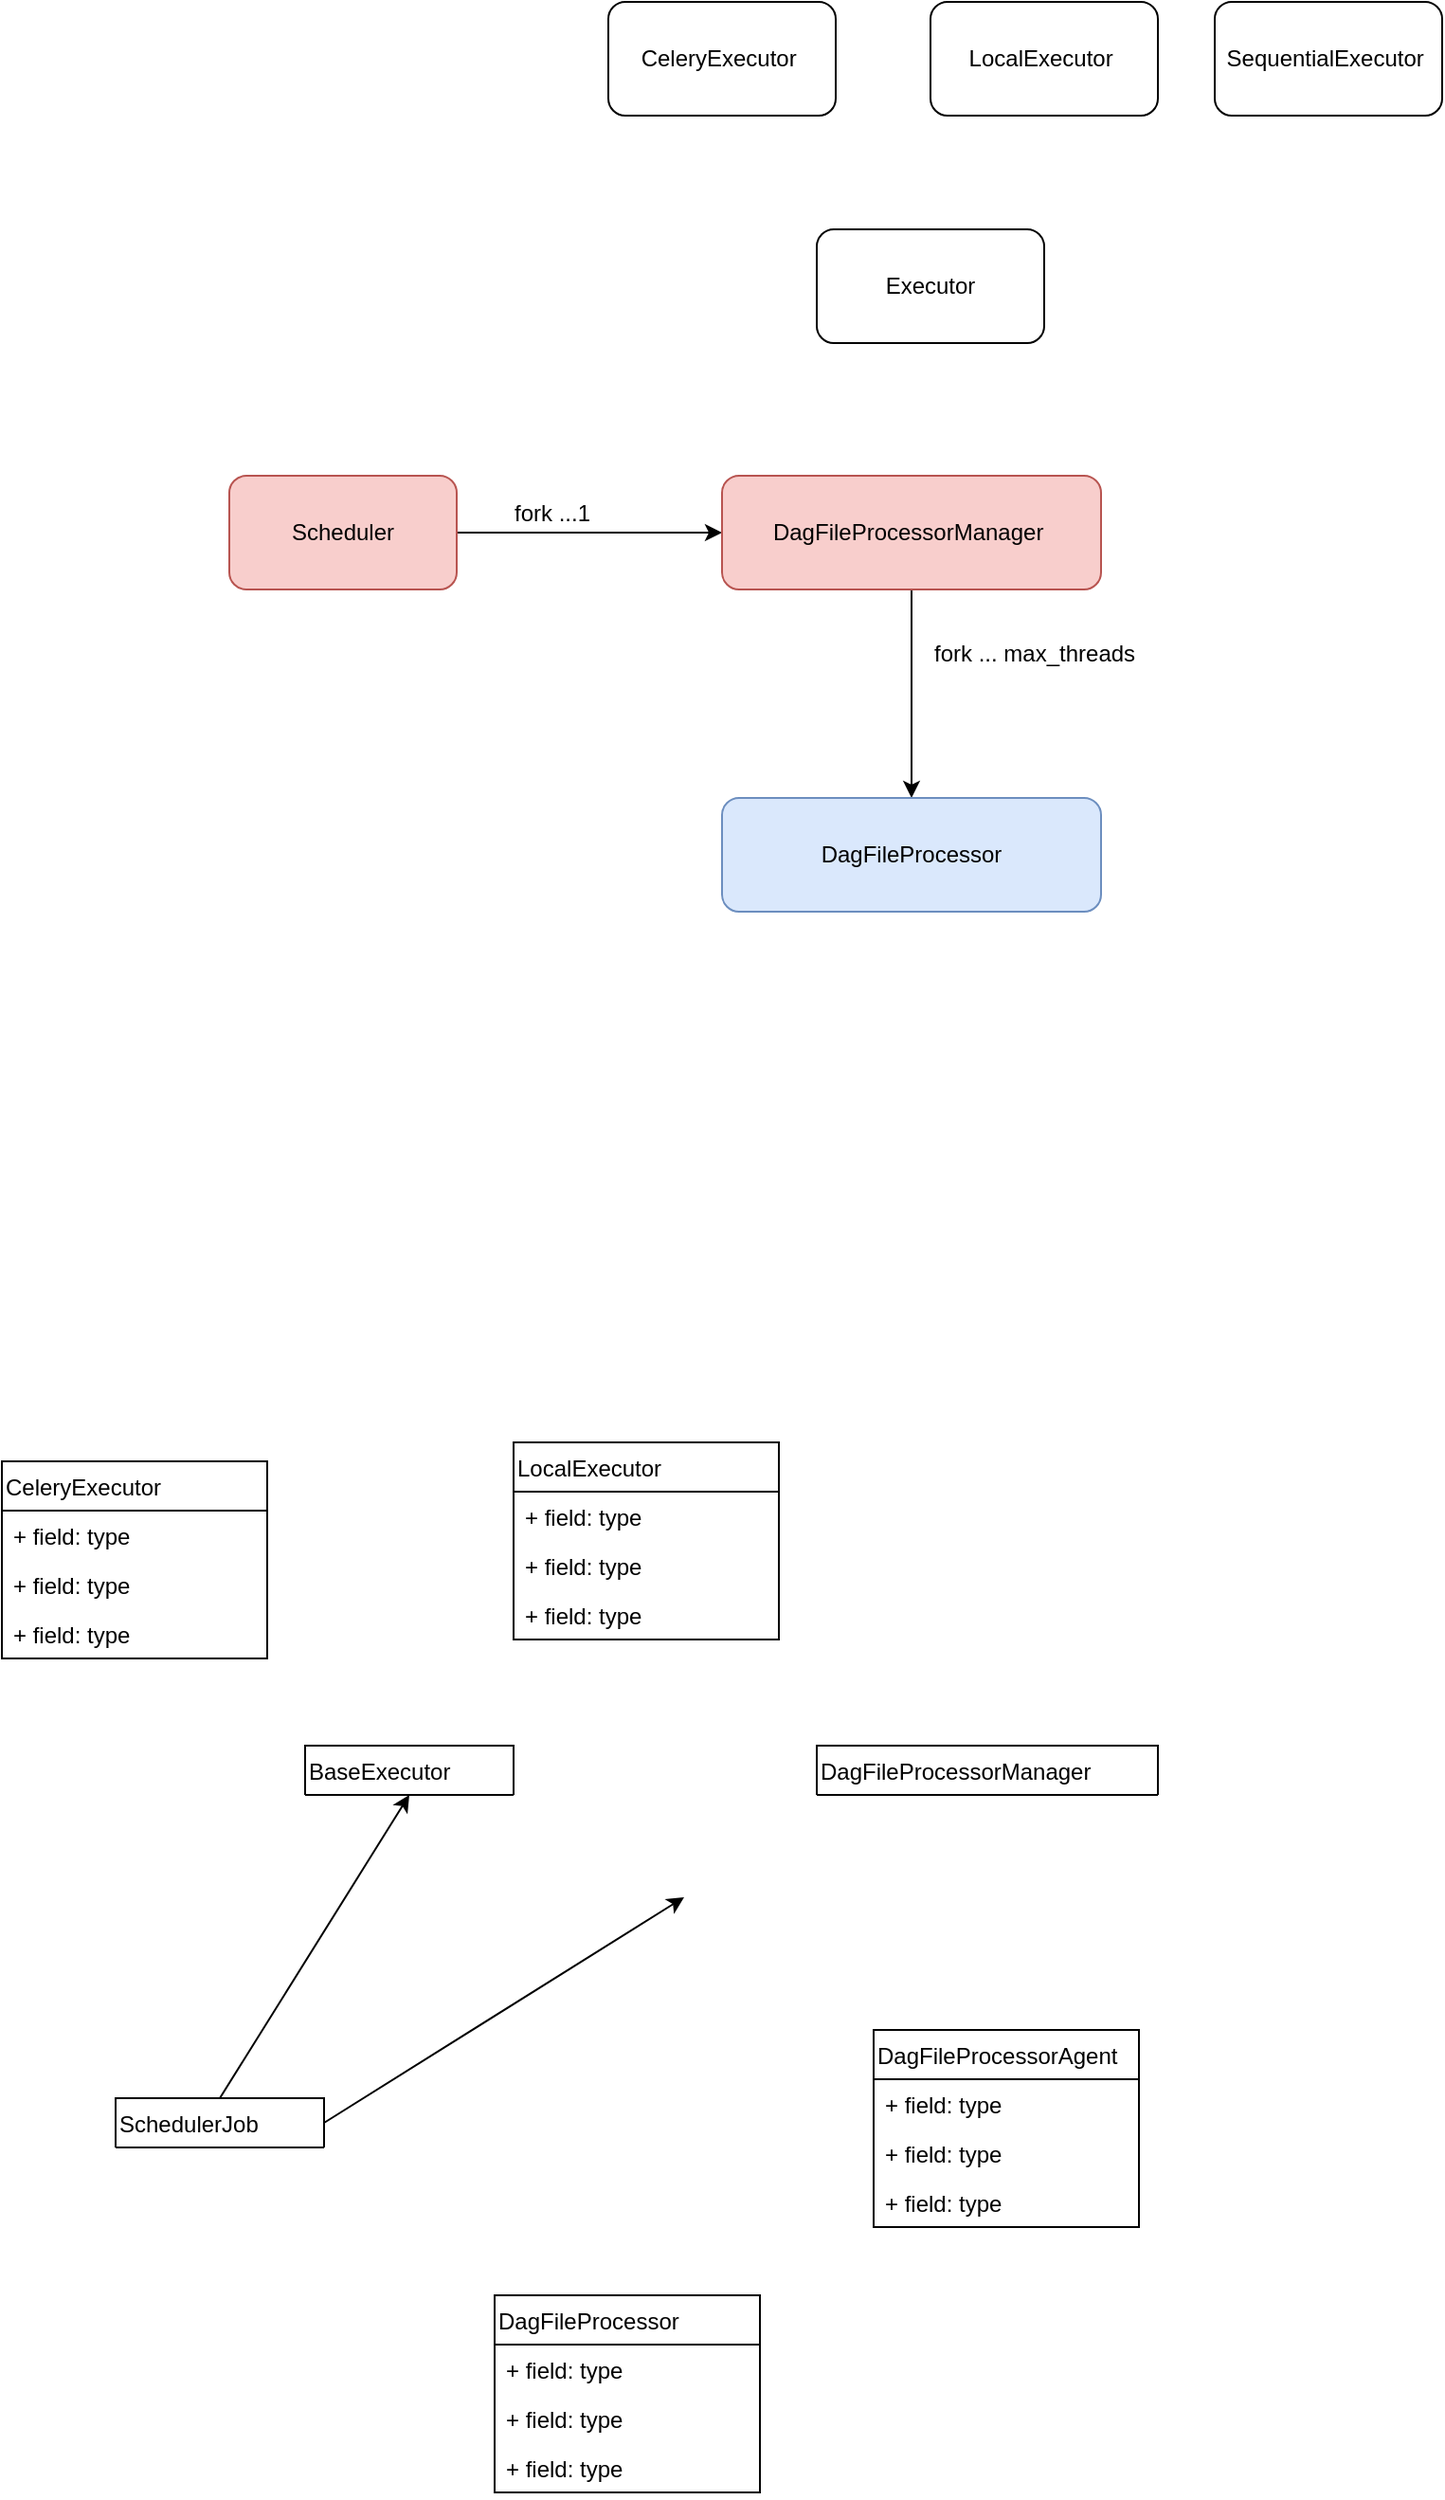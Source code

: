 <mxfile version="14.6.6" type="github">
  <diagram id="7rDAGg71SStgEw9H4X1u" name="Page-1">
    <mxGraphModel dx="1426" dy="826" grid="1" gridSize="10" guides="1" tooltips="1" connect="1" arrows="1" fold="1" page="1" pageScale="1" pageWidth="50000" pageHeight="50000" math="0" shadow="0">
      <root>
        <mxCell id="0" />
        <mxCell id="1" parent="0" />
        <mxCell id="ebWJ66brjidnbOZUW0D--25" style="edgeStyle=none;rounded=0;orthogonalLoop=1;jettySize=auto;html=1;exitX=1;exitY=0.5;exitDx=0;exitDy=0;entryX=0;entryY=0.5;entryDx=0;entryDy=0;" edge="1" parent="1" source="ebWJ66brjidnbOZUW0D--1" target="ebWJ66brjidnbOZUW0D--7">
          <mxGeometry relative="1" as="geometry" />
        </mxCell>
        <mxCell id="ebWJ66brjidnbOZUW0D--1" value="Scheduler" style="rounded=1;whiteSpace=wrap;html=1;fillColor=#f8cecc;strokeColor=#b85450;" vertex="1" parent="1">
          <mxGeometry x="300" y="340" width="120" height="60" as="geometry" />
        </mxCell>
        <mxCell id="ebWJ66brjidnbOZUW0D--2" value="Executor" style="rounded=1;whiteSpace=wrap;html=1;" vertex="1" parent="1">
          <mxGeometry x="610" y="210" width="120" height="60" as="geometry" />
        </mxCell>
        <mxCell id="ebWJ66brjidnbOZUW0D--3" value="&lt;span&gt;CeleryExecutor&amp;nbsp;&lt;/span&gt;" style="rounded=1;whiteSpace=wrap;html=1;" vertex="1" parent="1">
          <mxGeometry x="500" y="90" width="120" height="60" as="geometry" />
        </mxCell>
        <mxCell id="ebWJ66brjidnbOZUW0D--5" value="&lt;span&gt;LocalExecutor&amp;nbsp;&lt;/span&gt;" style="rounded=1;whiteSpace=wrap;html=1;" vertex="1" parent="1">
          <mxGeometry x="670" y="90" width="120" height="60" as="geometry" />
        </mxCell>
        <mxCell id="ebWJ66brjidnbOZUW0D--6" value="&lt;span&gt;SequentialExecutor&amp;nbsp;&lt;/span&gt;" style="rounded=1;whiteSpace=wrap;html=1;" vertex="1" parent="1">
          <mxGeometry x="820" y="90" width="120" height="60" as="geometry" />
        </mxCell>
        <mxCell id="ebWJ66brjidnbOZUW0D--11" style="edgeStyle=none;rounded=0;orthogonalLoop=1;jettySize=auto;html=1;exitX=0.5;exitY=1;exitDx=0;exitDy=0;entryX=0.5;entryY=0;entryDx=0;entryDy=0;" edge="1" parent="1" source="ebWJ66brjidnbOZUW0D--7" target="ebWJ66brjidnbOZUW0D--10">
          <mxGeometry relative="1" as="geometry" />
        </mxCell>
        <mxCell id="ebWJ66brjidnbOZUW0D--7" value="&lt;span&gt;DagFileProcessorManager&amp;nbsp;&lt;/span&gt;" style="rounded=1;whiteSpace=wrap;html=1;fillColor=#f8cecc;strokeColor=#b85450;" vertex="1" parent="1">
          <mxGeometry x="560" y="340" width="200" height="60" as="geometry" />
        </mxCell>
        <mxCell id="ebWJ66brjidnbOZUW0D--10" value="DagFileProcessor" style="rounded=1;whiteSpace=wrap;html=1;fillColor=#dae8fc;strokeColor=#6c8ebf;" vertex="1" parent="1">
          <mxGeometry x="560" y="510" width="200" height="60" as="geometry" />
        </mxCell>
        <mxCell id="ebWJ66brjidnbOZUW0D--14" value="fork ... max_threads" style="text;html=1;strokeColor=none;fillColor=none;align=left;verticalAlign=top;whiteSpace=wrap;rounded=0;" vertex="1" parent="1">
          <mxGeometry x="670" y="420" width="130" height="30" as="geometry" />
        </mxCell>
        <mxCell id="ebWJ66brjidnbOZUW0D--47" style="edgeStyle=none;rounded=0;orthogonalLoop=1;jettySize=auto;html=1;exitX=0.5;exitY=0;exitDx=0;exitDy=0;entryX=0.5;entryY=1;entryDx=0;entryDy=0;" edge="1" parent="1" source="ebWJ66brjidnbOZUW0D--17" target="ebWJ66brjidnbOZUW0D--39">
          <mxGeometry relative="1" as="geometry">
            <mxPoint x="420" y="1160" as="targetPoint" />
          </mxGeometry>
        </mxCell>
        <mxCell id="ebWJ66brjidnbOZUW0D--48" style="edgeStyle=none;rounded=0;orthogonalLoop=1;jettySize=auto;html=1;exitX=1;exitY=0.5;exitDx=0;exitDy=0;" edge="1" parent="1" source="ebWJ66brjidnbOZUW0D--17">
          <mxGeometry relative="1" as="geometry">
            <mxPoint x="540" y="1090" as="targetPoint" />
          </mxGeometry>
        </mxCell>
        <mxCell id="ebWJ66brjidnbOZUW0D--17" value="SchedulerJob" style="swimlane;fontStyle=0;childLayout=stackLayout;horizontal=1;startSize=26;fillColor=none;horizontalStack=0;resizeParent=1;resizeParentMax=0;resizeLast=0;collapsible=1;marginBottom=0;align=left;" vertex="1" collapsed="1" parent="1">
          <mxGeometry x="240" y="1196" width="110" height="26" as="geometry">
            <mxRectangle x="240" y="1196" width="140" height="104" as="alternateBounds" />
          </mxGeometry>
        </mxCell>
        <mxCell id="ebWJ66brjidnbOZUW0D--18" value="+ field: type" style="text;strokeColor=none;fillColor=none;align=left;verticalAlign=top;spacingLeft=4;spacingRight=4;overflow=hidden;rotatable=0;points=[[0,0.5],[1,0.5]];portConstraint=eastwest;" vertex="1" parent="ebWJ66brjidnbOZUW0D--17">
          <mxGeometry y="26" width="110" height="26" as="geometry" />
        </mxCell>
        <mxCell id="ebWJ66brjidnbOZUW0D--19" value="+ field: type" style="text;strokeColor=none;fillColor=none;align=left;verticalAlign=top;spacingLeft=4;spacingRight=4;overflow=hidden;rotatable=0;points=[[0,0.5],[1,0.5]];portConstraint=eastwest;" vertex="1" parent="ebWJ66brjidnbOZUW0D--17">
          <mxGeometry y="52" width="110" height="26" as="geometry" />
        </mxCell>
        <mxCell id="ebWJ66brjidnbOZUW0D--20" value="+ field: type" style="text;strokeColor=none;fillColor=none;align=left;verticalAlign=top;spacingLeft=4;spacingRight=4;overflow=hidden;rotatable=0;points=[[0,0.5],[1,0.5]];portConstraint=eastwest;" vertex="1" parent="ebWJ66brjidnbOZUW0D--17">
          <mxGeometry y="78" width="110" height="26" as="geometry" />
        </mxCell>
        <mxCell id="ebWJ66brjidnbOZUW0D--21" value="DagFileProcessor" style="swimlane;fontStyle=0;childLayout=stackLayout;horizontal=1;startSize=26;fillColor=none;horizontalStack=0;resizeParent=1;resizeParentMax=0;resizeLast=0;collapsible=1;marginBottom=0;align=left;" vertex="1" parent="1">
          <mxGeometry x="440" y="1300" width="140" height="104" as="geometry" />
        </mxCell>
        <mxCell id="ebWJ66brjidnbOZUW0D--22" value="+ field: type" style="text;strokeColor=none;fillColor=none;align=left;verticalAlign=top;spacingLeft=4;spacingRight=4;overflow=hidden;rotatable=0;points=[[0,0.5],[1,0.5]];portConstraint=eastwest;" vertex="1" parent="ebWJ66brjidnbOZUW0D--21">
          <mxGeometry y="26" width="140" height="26" as="geometry" />
        </mxCell>
        <mxCell id="ebWJ66brjidnbOZUW0D--23" value="+ field: type" style="text;strokeColor=none;fillColor=none;align=left;verticalAlign=top;spacingLeft=4;spacingRight=4;overflow=hidden;rotatable=0;points=[[0,0.5],[1,0.5]];portConstraint=eastwest;" vertex="1" parent="ebWJ66brjidnbOZUW0D--21">
          <mxGeometry y="52" width="140" height="26" as="geometry" />
        </mxCell>
        <mxCell id="ebWJ66brjidnbOZUW0D--24" value="+ field: type" style="text;strokeColor=none;fillColor=none;align=left;verticalAlign=top;spacingLeft=4;spacingRight=4;overflow=hidden;rotatable=0;points=[[0,0.5],[1,0.5]];portConstraint=eastwest;" vertex="1" parent="ebWJ66brjidnbOZUW0D--21">
          <mxGeometry y="78" width="140" height="26" as="geometry" />
        </mxCell>
        <mxCell id="ebWJ66brjidnbOZUW0D--26" value="fork ...1" style="text;html=1;align=center;verticalAlign=middle;resizable=0;points=[];autosize=1;strokeColor=none;" vertex="1" parent="1">
          <mxGeometry x="440" y="350" width="60" height="20" as="geometry" />
        </mxCell>
        <mxCell id="ebWJ66brjidnbOZUW0D--27" value="DagFileProcessorAgent" style="swimlane;fontStyle=0;childLayout=stackLayout;horizontal=1;startSize=26;fillColor=none;horizontalStack=0;resizeParent=1;resizeParentMax=0;resizeLast=0;collapsible=1;marginBottom=0;align=left;" vertex="1" parent="1">
          <mxGeometry x="640" y="1160" width="140" height="104" as="geometry" />
        </mxCell>
        <mxCell id="ebWJ66brjidnbOZUW0D--28" value="+ field: type" style="text;strokeColor=none;fillColor=none;align=left;verticalAlign=top;spacingLeft=4;spacingRight=4;overflow=hidden;rotatable=0;points=[[0,0.5],[1,0.5]];portConstraint=eastwest;" vertex="1" parent="ebWJ66brjidnbOZUW0D--27">
          <mxGeometry y="26" width="140" height="26" as="geometry" />
        </mxCell>
        <mxCell id="ebWJ66brjidnbOZUW0D--29" value="+ field: type" style="text;strokeColor=none;fillColor=none;align=left;verticalAlign=top;spacingLeft=4;spacingRight=4;overflow=hidden;rotatable=0;points=[[0,0.5],[1,0.5]];portConstraint=eastwest;" vertex="1" parent="ebWJ66brjidnbOZUW0D--27">
          <mxGeometry y="52" width="140" height="26" as="geometry" />
        </mxCell>
        <mxCell id="ebWJ66brjidnbOZUW0D--30" value="+ field: type" style="text;strokeColor=none;fillColor=none;align=left;verticalAlign=top;spacingLeft=4;spacingRight=4;overflow=hidden;rotatable=0;points=[[0,0.5],[1,0.5]];portConstraint=eastwest;" vertex="1" parent="ebWJ66brjidnbOZUW0D--27">
          <mxGeometry y="78" width="140" height="26" as="geometry" />
        </mxCell>
        <mxCell id="ebWJ66brjidnbOZUW0D--31" value="DagFileProcessorManager" style="swimlane;fontStyle=0;childLayout=stackLayout;horizontal=1;startSize=26;fillColor=none;horizontalStack=0;resizeParent=1;resizeParentMax=0;resizeLast=0;collapsible=1;marginBottom=0;align=left;" vertex="1" collapsed="1" parent="1">
          <mxGeometry x="610" y="1010" width="180" height="26" as="geometry">
            <mxRectangle x="610" y="1010" width="160" height="104" as="alternateBounds" />
          </mxGeometry>
        </mxCell>
        <mxCell id="ebWJ66brjidnbOZUW0D--32" value="+ field: type" style="text;strokeColor=none;fillColor=none;align=left;verticalAlign=top;spacingLeft=4;spacingRight=4;overflow=hidden;rotatable=0;points=[[0,0.5],[1,0.5]];portConstraint=eastwest;" vertex="1" parent="ebWJ66brjidnbOZUW0D--31">
          <mxGeometry y="26" width="180" height="26" as="geometry" />
        </mxCell>
        <mxCell id="ebWJ66brjidnbOZUW0D--33" value="+ field: type" style="text;strokeColor=none;fillColor=none;align=left;verticalAlign=top;spacingLeft=4;spacingRight=4;overflow=hidden;rotatable=0;points=[[0,0.5],[1,0.5]];portConstraint=eastwest;" vertex="1" parent="ebWJ66brjidnbOZUW0D--31">
          <mxGeometry y="52" width="180" height="26" as="geometry" />
        </mxCell>
        <mxCell id="ebWJ66brjidnbOZUW0D--34" value="+ field: type" style="text;strokeColor=none;fillColor=none;align=left;verticalAlign=top;spacingLeft=4;spacingRight=4;overflow=hidden;rotatable=0;points=[[0,0.5],[1,0.5]];portConstraint=eastwest;" vertex="1" parent="ebWJ66brjidnbOZUW0D--31">
          <mxGeometry y="78" width="180" height="26" as="geometry" />
        </mxCell>
        <mxCell id="ebWJ66brjidnbOZUW0D--35" value="CeleryExecutor" style="swimlane;fontStyle=0;childLayout=stackLayout;horizontal=1;startSize=26;fillColor=none;horizontalStack=0;resizeParent=1;resizeParentMax=0;resizeLast=0;collapsible=1;marginBottom=0;align=left;" vertex="1" parent="1">
          <mxGeometry x="180" y="860" width="140" height="104" as="geometry" />
        </mxCell>
        <mxCell id="ebWJ66brjidnbOZUW0D--36" value="+ field: type" style="text;strokeColor=none;fillColor=none;align=left;verticalAlign=top;spacingLeft=4;spacingRight=4;overflow=hidden;rotatable=0;points=[[0,0.5],[1,0.5]];portConstraint=eastwest;" vertex="1" parent="ebWJ66brjidnbOZUW0D--35">
          <mxGeometry y="26" width="140" height="26" as="geometry" />
        </mxCell>
        <mxCell id="ebWJ66brjidnbOZUW0D--37" value="+ field: type" style="text;strokeColor=none;fillColor=none;align=left;verticalAlign=top;spacingLeft=4;spacingRight=4;overflow=hidden;rotatable=0;points=[[0,0.5],[1,0.5]];portConstraint=eastwest;" vertex="1" parent="ebWJ66brjidnbOZUW0D--35">
          <mxGeometry y="52" width="140" height="26" as="geometry" />
        </mxCell>
        <mxCell id="ebWJ66brjidnbOZUW0D--38" value="+ field: type" style="text;strokeColor=none;fillColor=none;align=left;verticalAlign=top;spacingLeft=4;spacingRight=4;overflow=hidden;rotatable=0;points=[[0,0.5],[1,0.5]];portConstraint=eastwest;" vertex="1" parent="ebWJ66brjidnbOZUW0D--35">
          <mxGeometry y="78" width="140" height="26" as="geometry" />
        </mxCell>
        <mxCell id="ebWJ66brjidnbOZUW0D--39" value="BaseExecutor" style="swimlane;fontStyle=0;childLayout=stackLayout;horizontal=1;startSize=26;fillColor=none;horizontalStack=0;resizeParent=1;resizeParentMax=0;resizeLast=0;collapsible=1;marginBottom=0;align=left;" vertex="1" collapsed="1" parent="1">
          <mxGeometry x="340" y="1010" width="110" height="26" as="geometry">
            <mxRectangle x="340" y="1010" width="140" height="104" as="alternateBounds" />
          </mxGeometry>
        </mxCell>
        <mxCell id="ebWJ66brjidnbOZUW0D--40" value="+ field: type" style="text;strokeColor=none;fillColor=none;align=left;verticalAlign=top;spacingLeft=4;spacingRight=4;overflow=hidden;rotatable=0;points=[[0,0.5],[1,0.5]];portConstraint=eastwest;" vertex="1" parent="ebWJ66brjidnbOZUW0D--39">
          <mxGeometry y="26" width="110" height="26" as="geometry" />
        </mxCell>
        <mxCell id="ebWJ66brjidnbOZUW0D--41" value="+ field: type" style="text;strokeColor=none;fillColor=none;align=left;verticalAlign=top;spacingLeft=4;spacingRight=4;overflow=hidden;rotatable=0;points=[[0,0.5],[1,0.5]];portConstraint=eastwest;" vertex="1" parent="ebWJ66brjidnbOZUW0D--39">
          <mxGeometry y="52" width="110" height="26" as="geometry" />
        </mxCell>
        <mxCell id="ebWJ66brjidnbOZUW0D--42" value="+ field: type" style="text;strokeColor=none;fillColor=none;align=left;verticalAlign=top;spacingLeft=4;spacingRight=4;overflow=hidden;rotatable=0;points=[[0,0.5],[1,0.5]];portConstraint=eastwest;" vertex="1" parent="ebWJ66brjidnbOZUW0D--39">
          <mxGeometry y="78" width="110" height="26" as="geometry" />
        </mxCell>
        <mxCell id="ebWJ66brjidnbOZUW0D--43" value="LocalExecutor" style="swimlane;fontStyle=0;childLayout=stackLayout;horizontal=1;startSize=26;fillColor=none;horizontalStack=0;resizeParent=1;resizeParentMax=0;resizeLast=0;collapsible=1;marginBottom=0;align=left;" vertex="1" parent="1">
          <mxGeometry x="450" y="850" width="140" height="104" as="geometry" />
        </mxCell>
        <mxCell id="ebWJ66brjidnbOZUW0D--44" value="+ field: type" style="text;strokeColor=none;fillColor=none;align=left;verticalAlign=top;spacingLeft=4;spacingRight=4;overflow=hidden;rotatable=0;points=[[0,0.5],[1,0.5]];portConstraint=eastwest;" vertex="1" parent="ebWJ66brjidnbOZUW0D--43">
          <mxGeometry y="26" width="140" height="26" as="geometry" />
        </mxCell>
        <mxCell id="ebWJ66brjidnbOZUW0D--45" value="+ field: type" style="text;strokeColor=none;fillColor=none;align=left;verticalAlign=top;spacingLeft=4;spacingRight=4;overflow=hidden;rotatable=0;points=[[0,0.5],[1,0.5]];portConstraint=eastwest;" vertex="1" parent="ebWJ66brjidnbOZUW0D--43">
          <mxGeometry y="52" width="140" height="26" as="geometry" />
        </mxCell>
        <mxCell id="ebWJ66brjidnbOZUW0D--46" value="+ field: type" style="text;strokeColor=none;fillColor=none;align=left;verticalAlign=top;spacingLeft=4;spacingRight=4;overflow=hidden;rotatable=0;points=[[0,0.5],[1,0.5]];portConstraint=eastwest;" vertex="1" parent="ebWJ66brjidnbOZUW0D--43">
          <mxGeometry y="78" width="140" height="26" as="geometry" />
        </mxCell>
      </root>
    </mxGraphModel>
  </diagram>
</mxfile>
